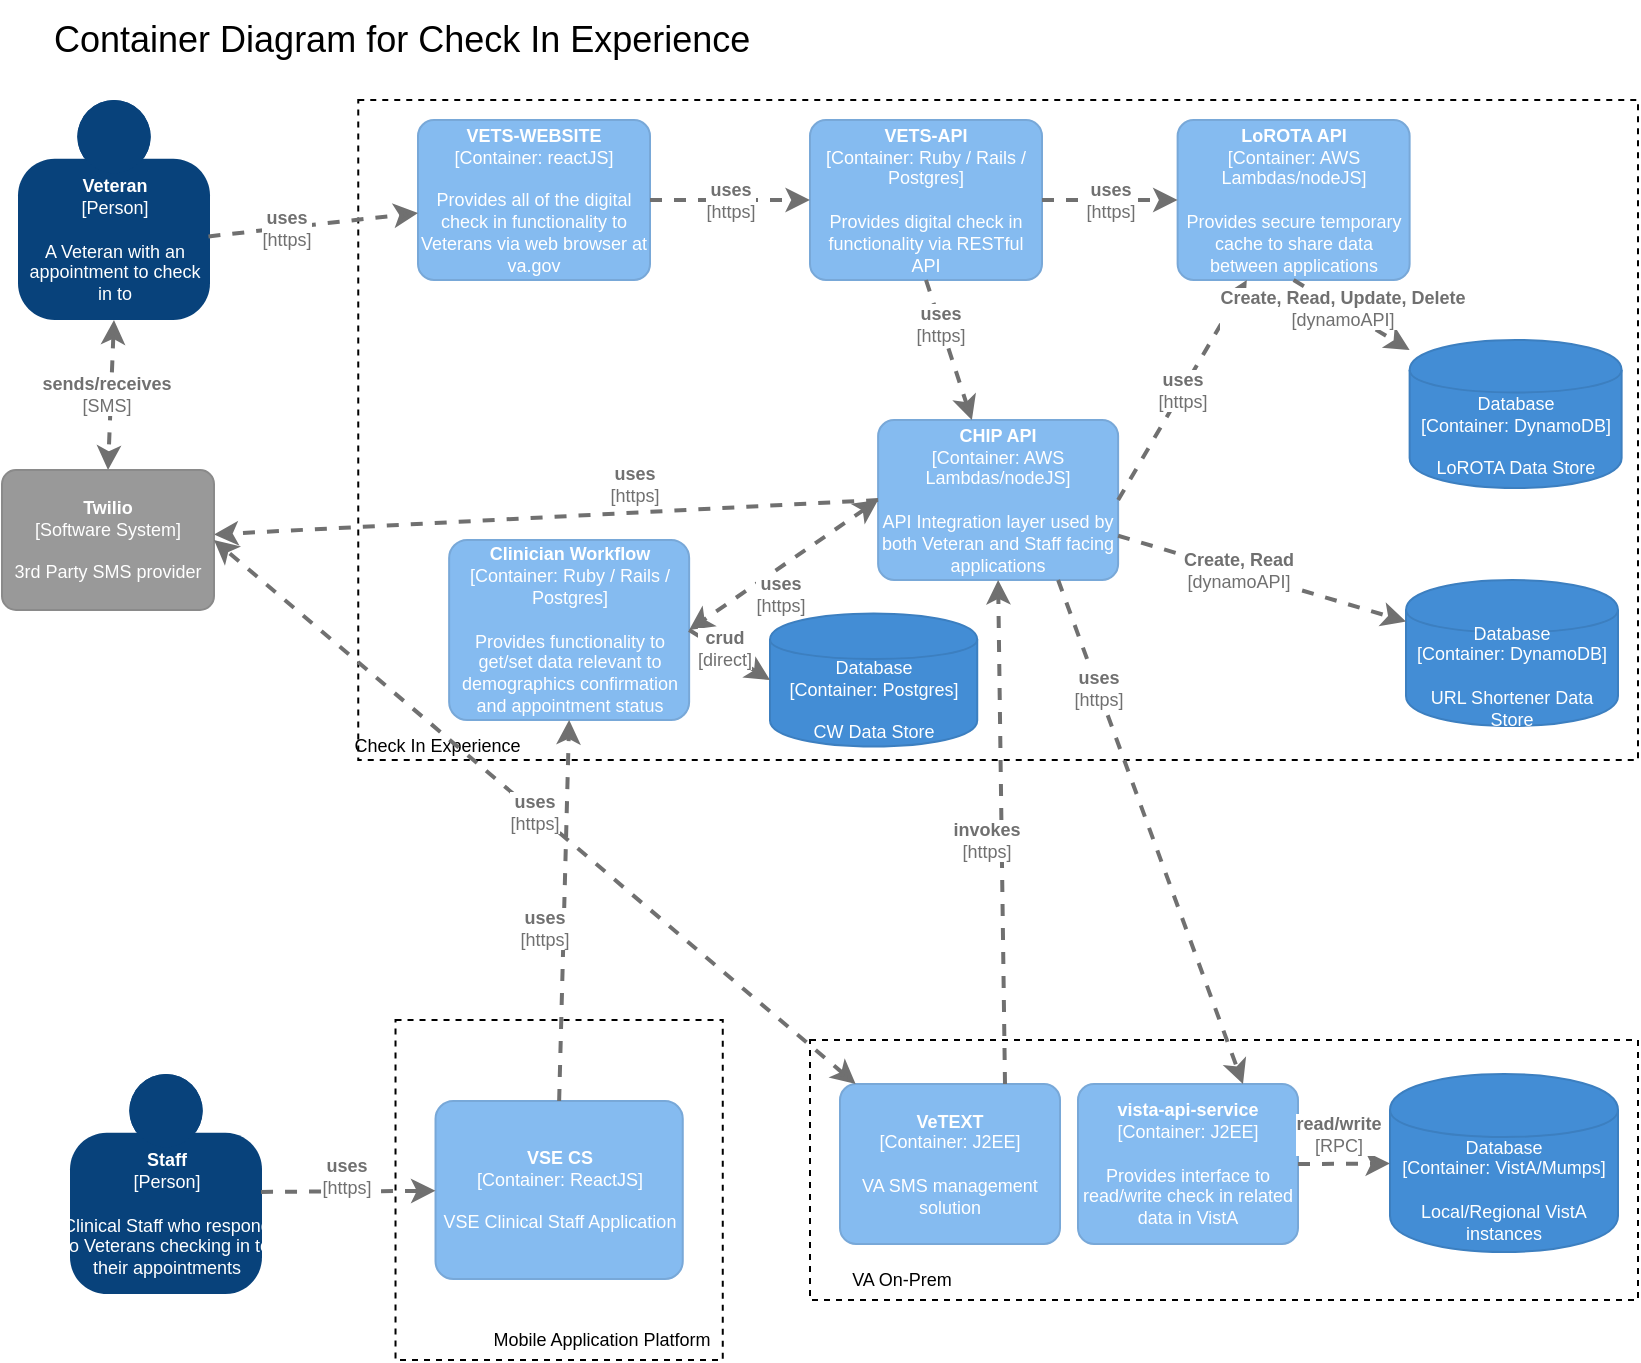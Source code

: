 <mxfile version="16.5.1" type="device" pages="2"><diagram id="0kmzMJJzeJOMZ-HE_vw-" name="container-diagram"><mxGraphModel dx="1038" dy="720" grid="1" gridSize="10" guides="1" tooltips="1" connect="1" arrows="1" fold="1" page="1" pageScale="1" pageWidth="850" pageHeight="1100" math="0" shadow="0"><root><mxCell id="0"/><mxCell id="1" parent="0"/><mxCell id="M__xR34WGRJQp1LNjwT0-2" value="" style="rounded=0;whiteSpace=wrap;html=1;dashed=1;fontSize=9;" parent="1" vertex="1"><mxGeometry x="194.13" y="70" width="639.87" height="330" as="geometry"/></mxCell><mxCell id="M__xR34WGRJQp1LNjwT0-4" value="" style="rounded=0;whiteSpace=wrap;html=1;dashed=1;fontSize=9;" parent="1" vertex="1"><mxGeometry x="420" y="540" width="414" height="130" as="geometry"/></mxCell><mxCell id="M__xR34WGRJQp1LNjwT0-5" value="&lt;font style=&quot;font-size: 18px&quot;&gt;Container Diagram for Check In Experience&lt;/font&gt;" style="text;html=1;strokeColor=none;fillColor=none;align=left;verticalAlign=middle;whiteSpace=wrap;rounded=0;dashed=1;" parent="1" vertex="1"><mxGeometry x="40" y="20" width="540" height="40" as="geometry"/></mxCell><mxCell id="M__xR34WGRJQp1LNjwT0-6" value="Check In Experience&amp;nbsp;" style="text;html=1;strokeColor=none;fillColor=none;align=center;verticalAlign=middle;whiteSpace=wrap;rounded=0;dashed=1;fontSize=9;" parent="1" vertex="1"><mxGeometry x="150" y="383" width="169.87" height="20" as="geometry"/></mxCell><object placeholders="1" c4Name="Veteran" c4Type="Person" c4Description="A Veteran with an &#10;appointment to check &#10;in to" label="&lt;b style=&quot;font-size: 9px;&quot;&gt;%c4Name%&lt;/b&gt;&lt;div style=&quot;font-size: 9px;&quot;&gt;[%c4Type%]&lt;/div&gt;&lt;br style=&quot;font-size: 9px;&quot;&gt;&lt;div style=&quot;font-size: 9px;&quot;&gt;%c4Description%&lt;/div&gt;" id="M__xR34WGRJQp1LNjwT0-30"><mxCell style="html=1;dashed=0;whitespace=wrap;fillColor=#08427b;strokeColor=none;fontColor=#ffffff;shape=mxgraph.c4.person;align=center;metaEdit=1;points=[[0.5,0,0],[1,0.5,0],[1,0.75,0],[0.75,1,0],[0.5,1,0],[0.25,1,0],[0,0.75,0],[0,0.5,0]];metaData={&quot;c4Type&quot;:{&quot;editable&quot;:false}};fontSize=9;" parent="1" vertex="1"><mxGeometry x="24" y="70" width="96" height="110" as="geometry"/></mxCell></object><object placeholders="1" c4Name="VETS-WEBSITE" c4Type="Container" c4Technology="reactJS" c4Description="Provides all of the digital check in functionality to Veterans via web browser at va.gov" label="&lt;b style=&quot;font-size: 9px;&quot;&gt;%c4Name%&lt;/b&gt;&lt;div style=&quot;font-size: 9px;&quot;&gt;[%c4Type%: %c4Technology%]&lt;/div&gt;&lt;br style=&quot;font-size: 9px;&quot;&gt;&lt;div style=&quot;font-size: 9px;&quot;&gt;%c4Description%&lt;/div&gt;" id="M__xR34WGRJQp1LNjwT0-31"><mxCell style="rounded=1;whiteSpace=wrap;html=1;labelBackgroundColor=none;fillColor=#85BBF0;fontColor=#ffffff;align=center;arcSize=10;strokeColor=#78A8D8;metaEdit=1;metaData={&quot;c4Type&quot;:{&quot;editable&quot;:false}};points=[[0.25,0,0],[0.5,0,0],[0.75,0,0],[1,0.25,0],[1,0.5,0],[1,0.75,0],[0.75,1,0],[0.5,1,0],[0.25,1,0],[0,0.75,0],[0,0.5,0],[0,0.25,0]];fontSize=9;" parent="1" vertex="1"><mxGeometry x="224" y="80" width="116" height="80" as="geometry"/></mxCell></object><object placeholders="1" c4Name="VETS-API" c4Type="Container" c4Technology="Ruby / Rails / Postgres" c4Description="Provides digital check in functionality via RESTful API" label="&lt;b style=&quot;font-size: 9px;&quot;&gt;%c4Name%&lt;/b&gt;&lt;div style=&quot;font-size: 9px;&quot;&gt;[%c4Type%: %c4Technology%]&lt;/div&gt;&lt;br style=&quot;font-size: 9px;&quot;&gt;&lt;div style=&quot;font-size: 9px;&quot;&gt;%c4Description%&lt;/div&gt;" id="M__xR34WGRJQp1LNjwT0-32"><mxCell style="rounded=1;whiteSpace=wrap;html=1;labelBackgroundColor=none;fillColor=#85BBF0;fontColor=#ffffff;align=center;arcSize=10;strokeColor=#78A8D8;metaEdit=1;metaData={&quot;c4Type&quot;:{&quot;editable&quot;:false}};points=[[0.25,0,0],[0.5,0,0],[0.75,0,0],[1,0.25,0],[1,0.5,0],[1,0.75,0],[0.75,1,0],[0.5,1,0],[0.25,1,0],[0,0.75,0],[0,0.5,0],[0,0.25,0]];fontSize=9;" parent="1" vertex="1"><mxGeometry x="420" y="80" width="116" height="80" as="geometry"/></mxCell></object><object placeholders="1" c4Type="Relationship" c4Technology="https" c4Description="uses" label="&lt;div style=&quot;text-align: left; font-size: 9px;&quot;&gt;&lt;div style=&quot;text-align: center; font-size: 9px;&quot;&gt;&lt;b style=&quot;font-size: 9px;&quot;&gt;%c4Description%&lt;/b&gt;&lt;/div&gt;&lt;div style=&quot;text-align: center; font-size: 9px;&quot;&gt;[%c4Technology%]&lt;/div&gt;&lt;/div&gt;" id="M__xR34WGRJQp1LNjwT0-37"><mxCell style="edgeStyle=none;rounded=0;html=1;entryX=0;entryY=0.5;jettySize=auto;orthogonalLoop=1;strokeColor=#707070;strokeWidth=2;fontColor=#707070;jumpStyle=none;dashed=1;metaEdit=1;metaData={&quot;c4Type&quot;:{&quot;editable&quot;:false}};exitX=1;exitY=0.5;exitDx=0;exitDy=0;exitPerimeter=0;entryDx=0;entryDy=0;entryPerimeter=0;fontSize=9;" parent="1" source="M__xR34WGRJQp1LNjwT0-31" target="M__xR34WGRJQp1LNjwT0-32" edge="1"><mxGeometry width="160" relative="1" as="geometry"><mxPoint x="341" y="317" as="sourcePoint"/><mxPoint x="501" y="317" as="targetPoint"/></mxGeometry></mxCell></object><object placeholders="1" c4Name="CHIP API" c4Type="Container" c4Technology="AWS Lambdas/nodeJS" c4Description="API Integration layer used by both Veteran and Staff facing applications" label="&lt;b style=&quot;font-size: 9px;&quot;&gt;%c4Name%&lt;/b&gt;&lt;div style=&quot;font-size: 9px;&quot;&gt;[%c4Type%: %c4Technology%]&lt;/div&gt;&lt;br style=&quot;font-size: 9px;&quot;&gt;&lt;div style=&quot;font-size: 9px;&quot;&gt;%c4Description%&lt;/div&gt;" link="data:page/id,PdkEBCP_D8CU_x1jGga0" id="M__xR34WGRJQp1LNjwT0-38"><mxCell style="rounded=1;whiteSpace=wrap;html=1;labelBackgroundColor=none;fillColor=#85BBF0;fontColor=#ffffff;align=center;arcSize=10;strokeColor=#78A8D8;metaEdit=1;metaData={&quot;c4Type&quot;:{&quot;editable&quot;:false}};points=[[0.25,0,0],[0.5,0,0],[0.75,0,0],[1,0.25,0],[1,0.5,0],[1,0.75,0],[0.75,1,0],[0.5,1,0],[0.25,1,0],[0,0.75,0],[0,0.5,0],[0,0.25,0]];fontSize=9;" parent="1" vertex="1"><mxGeometry x="454.06" y="230" width="120" height="80" as="geometry"/></mxCell></object><object placeholders="1" c4Name="LoROTA API" c4Type="Container" c4Technology="AWS Lambdas/nodeJS" c4Description="Provides secure temporary cache to share data between applications" label="&lt;b style=&quot;font-size: 9px;&quot;&gt;%c4Name%&lt;/b&gt;&lt;div style=&quot;font-size: 9px;&quot;&gt;[%c4Type%: %c4Technology%]&lt;/div&gt;&lt;br style=&quot;font-size: 9px;&quot;&gt;&lt;div style=&quot;font-size: 9px;&quot;&gt;%c4Description%&lt;/div&gt;" id="M__xR34WGRJQp1LNjwT0-39"><mxCell style="rounded=1;whiteSpace=wrap;html=1;labelBackgroundColor=none;fillColor=#85BBF0;fontColor=#ffffff;align=center;arcSize=10;strokeColor=#78A8D8;metaEdit=1;metaData={&quot;c4Type&quot;:{&quot;editable&quot;:false}};points=[[0.25,0,0],[0.5,0,0],[0.75,0,0],[1,0.25,0],[1,0.5,0],[1,0.75,0],[0.75,1,0],[0.5,1,0],[0.25,1,0],[0,0.75,0],[0,0.5,0],[0,0.25,0]];fontSize=9;" parent="1" vertex="1"><mxGeometry x="603.81" y="80" width="116" height="80" as="geometry"/></mxCell></object><object placeholders="1" c4Type="Relationship" c4Technology="https" c4Description="uses" label="&lt;div style=&quot;text-align: left; font-size: 9px;&quot;&gt;&lt;div style=&quot;text-align: center; font-size: 9px;&quot;&gt;&lt;b style=&quot;font-size: 9px;&quot;&gt;%c4Description%&lt;/b&gt;&lt;/div&gt;&lt;div style=&quot;text-align: center; font-size: 9px;&quot;&gt;[%c4Technology%]&lt;/div&gt;&lt;/div&gt;" id="M__xR34WGRJQp1LNjwT0-40"><mxCell style="edgeStyle=none;rounded=0;html=1;jettySize=auto;orthogonalLoop=1;strokeColor=#707070;strokeWidth=2;fontColor=#707070;jumpStyle=none;dashed=1;metaEdit=1;metaData={&quot;c4Type&quot;:{&quot;editable&quot;:false}};exitX=1;exitY=0.5;exitDx=0;exitDy=0;exitPerimeter=0;fontSize=9;" parent="1" source="M__xR34WGRJQp1LNjwT0-32" target="M__xR34WGRJQp1LNjwT0-39" edge="1"><mxGeometry width="160" relative="1" as="geometry"><mxPoint x="421" y="273" as="sourcePoint"/><mxPoint x="489.25" y="273" as="targetPoint"/></mxGeometry></mxCell></object><object placeholders="1" c4Type="Relationship" c4Technology="https" c4Description="uses" label="&lt;div style=&quot;text-align: left; font-size: 9px;&quot;&gt;&lt;div style=&quot;text-align: center; font-size: 9px;&quot;&gt;&lt;b style=&quot;font-size: 9px;&quot;&gt;%c4Description%&lt;/b&gt;&lt;/div&gt;&lt;div style=&quot;text-align: center; font-size: 9px;&quot;&gt;[%c4Technology%]&lt;/div&gt;&lt;/div&gt;" id="M__xR34WGRJQp1LNjwT0-43"><mxCell style="edgeStyle=none;rounded=0;html=1;jettySize=auto;orthogonalLoop=1;strokeColor=#707070;strokeWidth=2;fontColor=#707070;jumpStyle=none;dashed=1;metaEdit=1;metaData={&quot;c4Type&quot;:{&quot;editable&quot;:false}};exitX=1;exitY=0.5;exitDx=0;exitDy=0;exitPerimeter=0;fontSize=9;" parent="1" source="M__xR34WGRJQp1LNjwT0-38" target="M__xR34WGRJQp1LNjwT0-39" edge="1"><mxGeometry width="160" relative="1" as="geometry"><mxPoint x="671" y="227" as="sourcePoint"/><mxPoint x="662" y="160" as="targetPoint"/></mxGeometry></mxCell></object><object placeholders="1" c4Type="Relationship" c4Technology="https" c4Description="uses" label="&lt;div style=&quot;text-align: left; font-size: 9px;&quot;&gt;&lt;div style=&quot;text-align: center; font-size: 9px;&quot;&gt;&lt;b style=&quot;font-size: 9px;&quot;&gt;%c4Description%&lt;/b&gt;&lt;/div&gt;&lt;div style=&quot;text-align: center; font-size: 9px;&quot;&gt;[%c4Technology%]&lt;/div&gt;&lt;/div&gt;" id="M__xR34WGRJQp1LNjwT0-44"><mxCell style="edgeStyle=none;rounded=0;html=1;jettySize=auto;orthogonalLoop=1;strokeColor=#707070;strokeWidth=2;fontColor=#707070;jumpStyle=none;dashed=1;metaEdit=1;metaData={&quot;c4Type&quot;:{&quot;editable&quot;:false}};exitX=0.992;exitY=0.62;exitDx=0;exitDy=0;exitPerimeter=0;fontSize=9;" parent="1" source="M__xR34WGRJQp1LNjwT0-30" target="M__xR34WGRJQp1LNjwT0-31" edge="1"><mxGeometry x="-0.25" width="160" relative="1" as="geometry"><mxPoint x="287.75" y="17" as="sourcePoint"/><mxPoint x="287.75" y="97" as="targetPoint"/><mxPoint as="offset"/></mxGeometry></mxCell></object><object placeholders="1" c4Type="Database" c4Technology="DynamoDB" c4Description="LoROTA Data Store" label="%c4Type%&lt;div style=&quot;font-size: 9px;&quot;&gt;[Container:&amp;nbsp;%c4Technology%]&lt;/div&gt;&lt;br style=&quot;font-size: 9px;&quot;&gt;&lt;div style=&quot;font-size: 9px;&quot;&gt;%c4Description%&lt;/div&gt;" id="M__xR34WGRJQp1LNjwT0-45"><mxCell style="shape=cylinder;whiteSpace=wrap;html=1;boundedLbl=1;rounded=0;labelBackgroundColor=none;fillColor=#438DD5;fontSize=9;fontColor=#ffffff;align=center;strokeColor=#3C7FC0;metaEdit=1;points=[[0.5,0,0],[1,0.25,0],[1,0.5,0],[1,0.75,0],[0.5,1,0],[0,0.75,0],[0,0.5,0],[0,0.25,0]];metaData={&quot;c4Type&quot;:{&quot;editable&quot;:false}};" parent="1" vertex="1"><mxGeometry x="719.81" y="190" width="106" height="74" as="geometry"/></mxCell></object><object placeholders="1" c4Type="Relationship" c4Technology="dynamoAPI" c4Description="Create, Read, Update, Delete" label="&lt;div style=&quot;text-align: left; font-size: 9px;&quot;&gt;&lt;div style=&quot;text-align: center; font-size: 9px;&quot;&gt;&lt;b style=&quot;font-size: 9px;&quot;&gt;%c4Description%&lt;/b&gt;&lt;/div&gt;&lt;div style=&quot;text-align: center; font-size: 9px;&quot;&gt;[%c4Technology%]&lt;/div&gt;&lt;/div&gt;" id="M__xR34WGRJQp1LNjwT0-46"><mxCell style="edgeStyle=none;rounded=0;html=1;jettySize=auto;orthogonalLoop=1;strokeColor=#707070;strokeWidth=2;fontColor=#707070;jumpStyle=none;dashed=1;metaEdit=1;metaData={&quot;c4Type&quot;:{&quot;editable&quot;:false}};exitX=0.5;exitY=1;exitDx=0;exitDy=0;exitPerimeter=0;fontSize=9;" parent="1" source="M__xR34WGRJQp1LNjwT0-39" target="M__xR34WGRJQp1LNjwT0-45" edge="1"><mxGeometry x="-0.176" y="1" width="160" relative="1" as="geometry"><mxPoint x="341" y="417" as="sourcePoint"/><mxPoint x="501" y="417" as="targetPoint"/><mxPoint as="offset"/></mxGeometry></mxCell></object><mxCell id="M__xR34WGRJQp1LNjwT0-47" value="VA On-Prem" style="text;html=1;strokeColor=none;fillColor=none;align=center;verticalAlign=middle;whiteSpace=wrap;rounded=0;dashed=1;fontSize=9;" parent="1" vertex="1"><mxGeometry x="420" y="650" width="91.81" height="20" as="geometry"/></mxCell><object placeholders="1" c4Name="VeTEXT" c4Type="Container" c4Technology="J2EE" c4Description="VA SMS management solution" label="&lt;b style=&quot;font-size: 9px;&quot;&gt;%c4Name%&lt;/b&gt;&lt;div style=&quot;font-size: 9px;&quot;&gt;[%c4Type%: %c4Technology%]&lt;/div&gt;&lt;br style=&quot;font-size: 9px;&quot;&gt;&lt;div style=&quot;font-size: 9px;&quot;&gt;%c4Description%&lt;/div&gt;" id="M__xR34WGRJQp1LNjwT0-48"><mxCell style="rounded=1;whiteSpace=wrap;html=1;labelBackgroundColor=none;fillColor=#85BBF0;fontColor=#ffffff;align=center;arcSize=10;strokeColor=#78A8D8;metaEdit=1;metaData={&quot;c4Type&quot;:{&quot;editable&quot;:false}};points=[[0.25,0,0],[0.5,0,0],[0.75,0,0],[1,0.25,0],[1,0.5,0],[1,0.75,0],[0.75,1,0],[0.5,1,0],[0.25,1,0],[0,0.75,0],[0,0.5,0],[0,0.25,0]];fontSize=9;" parent="1" vertex="1"><mxGeometry x="435" y="562" width="110" height="80" as="geometry"/></mxCell></object><object placeholders="1" c4Type="Relationship" c4Technology="SMS" c4Description="sends/receives" label="&lt;div style=&quot;text-align: left; font-size: 9px;&quot;&gt;&lt;div style=&quot;text-align: center; font-size: 9px;&quot;&gt;&lt;b style=&quot;font-size: 9px;&quot;&gt;%c4Description%&lt;/b&gt;&lt;/div&gt;&lt;div style=&quot;text-align: center; font-size: 9px;&quot;&gt;[%c4Technology%]&lt;/div&gt;&lt;/div&gt;" id="M__xR34WGRJQp1LNjwT0-49"><mxCell style="edgeStyle=none;rounded=0;html=1;entryX=0.5;entryY=0;jettySize=auto;orthogonalLoop=1;strokeColor=#707070;strokeWidth=2;fontColor=#707070;jumpStyle=none;dashed=1;metaEdit=1;metaData={&quot;c4Type&quot;:{&quot;editable&quot;:false}};exitX=0.5;exitY=1;exitDx=0;exitDy=0;exitPerimeter=0;entryDx=0;entryDy=0;entryPerimeter=0;startArrow=classic;startFill=1;fontSize=9;" parent="1" source="M__xR34WGRJQp1LNjwT0-30" target="M__xR34WGRJQp1LNjwT0-54" edge="1"><mxGeometry x="-0.016" y="-4" width="160" relative="1" as="geometry"><mxPoint x="-16" y="537" as="sourcePoint"/><mxPoint x="144" y="537" as="targetPoint"/><mxPoint x="1" as="offset"/></mxGeometry></mxCell></object><object placeholders="1" c4Type="Relationship" c4Technology="https" c4Description="uses" label="&lt;div style=&quot;text-align: left; font-size: 9px;&quot;&gt;&lt;div style=&quot;text-align: center; font-size: 9px;&quot;&gt;&lt;b style=&quot;font-size: 9px;&quot;&gt;%c4Description%&lt;/b&gt;&lt;/div&gt;&lt;div style=&quot;text-align: center; font-size: 9px;&quot;&gt;[%c4Technology%]&lt;/div&gt;&lt;/div&gt;" id="M__xR34WGRJQp1LNjwT0-50"><mxCell style="edgeStyle=none;rounded=0;html=1;jettySize=auto;orthogonalLoop=1;strokeColor=#707070;strokeWidth=2;fontColor=#707070;jumpStyle=none;dashed=1;metaEdit=1;metaData={&quot;c4Type&quot;:{&quot;editable&quot;:false}};exitX=0;exitY=0.5;exitDx=0;exitDy=0;exitPerimeter=0;fontSize=9;" parent="1" source="M__xR34WGRJQp1LNjwT0-38" target="M__xR34WGRJQp1LNjwT0-54" edge="1"><mxGeometry x="-0.269" y="-14" width="160" relative="1" as="geometry"><mxPoint x="384" y="367" as="sourcePoint"/><mxPoint x="124" y="327" as="targetPoint"/><mxPoint as="offset"/></mxGeometry></mxCell></object><object placeholders="1" c4Name="vista-api-service" c4Type="Container" c4Technology="J2EE" c4Description="Provides interface to read/write check in related data in VistA" label="&lt;b style=&quot;font-size: 9px;&quot;&gt;%c4Name%&lt;/b&gt;&lt;div style=&quot;font-size: 9px;&quot;&gt;[%c4Type%: %c4Technology%]&lt;/div&gt;&lt;br style=&quot;font-size: 9px;&quot;&gt;&lt;div style=&quot;font-size: 9px;&quot;&gt;%c4Description%&lt;/div&gt;" id="M__xR34WGRJQp1LNjwT0-51"><mxCell style="rounded=1;whiteSpace=wrap;html=1;labelBackgroundColor=none;fillColor=#85BBF0;fontColor=#ffffff;align=center;arcSize=10;strokeColor=#78A8D8;metaEdit=1;metaData={&quot;c4Type&quot;:{&quot;editable&quot;:false}};points=[[0.25,0,0],[0.5,0,0],[0.75,0,0],[1,0.25,0],[1,0.5,0],[1,0.75,0],[0.75,1,0],[0.5,1,0],[0.25,1,0],[0,0.75,0],[0,0.5,0],[0,0.25,0]];fontSize=9;" parent="1" vertex="1"><mxGeometry x="554" y="562" width="110" height="80" as="geometry"/></mxCell></object><object placeholders="1" c4Type="Relationship" c4Technology="https" c4Description="uses" label="&lt;div style=&quot;text-align: left; font-size: 9px;&quot;&gt;&lt;div style=&quot;text-align: center; font-size: 9px;&quot;&gt;&lt;b style=&quot;font-size: 9px;&quot;&gt;%c4Description%&lt;/b&gt;&lt;/div&gt;&lt;div style=&quot;text-align: center; font-size: 9px;&quot;&gt;[%c4Technology%]&lt;/div&gt;&lt;/div&gt;" id="M__xR34WGRJQp1LNjwT0-52"><mxCell style="edgeStyle=none;rounded=0;html=1;jettySize=auto;orthogonalLoop=1;strokeColor=#707070;strokeWidth=2;fontColor=#707070;jumpStyle=none;dashed=1;metaEdit=1;metaData={&quot;c4Type&quot;:{&quot;editable&quot;:false}};exitX=0.75;exitY=1;exitDx=0;exitDy=0;exitPerimeter=0;entryX=0.75;entryY=0;entryDx=0;entryDy=0;entryPerimeter=0;fontSize=9;" parent="1" source="M__xR34WGRJQp1LNjwT0-38" target="M__xR34WGRJQp1LNjwT0-51" edge="1"><mxGeometry x="-0.568" width="160" relative="1" as="geometry"><mxPoint x="374" y="397" as="sourcePoint"/><mxPoint x="534" y="397" as="targetPoint"/><mxPoint as="offset"/></mxGeometry></mxCell></object><object placeholders="1" c4Name="Twilio" c4Type="Software System" c4Description="3rd Party SMS provider" label="&lt;b style=&quot;font-size: 9px;&quot;&gt;%c4Name%&lt;/b&gt;&lt;div style=&quot;font-size: 9px;&quot;&gt;[%c4Type%]&lt;/div&gt;&lt;br style=&quot;font-size: 9px;&quot;&gt;&lt;div style=&quot;font-size: 9px;&quot;&gt;%c4Description%&lt;/div&gt;" id="M__xR34WGRJQp1LNjwT0-54"><mxCell style="rounded=1;whiteSpace=wrap;html=1;labelBackgroundColor=none;fillColor=#999999;fontColor=#ffffff;align=center;arcSize=10;strokeColor=#8A8A8A;metaEdit=1;metaData={&quot;c4Type&quot;:{&quot;editable&quot;:false}};points=[[0.25,0,0],[0.5,0,0],[0.75,0,0],[1,0.25,0],[1,0.5,0],[1,0.75,0],[0.75,1,0],[0.5,1,0],[0.25,1,0],[0,0.75,0],[0,0.5,0],[0,0.25,0]];fontSize=9;" parent="1" vertex="1"><mxGeometry x="16" y="255" width="106" height="70" as="geometry"/></mxCell></object><object placeholders="1" c4Type="Relationship" c4Technology="https" c4Description="uses" label="&lt;div style=&quot;text-align: left; font-size: 9px;&quot;&gt;&lt;div style=&quot;text-align: center; font-size: 9px;&quot;&gt;&lt;b style=&quot;font-size: 9px;&quot;&gt;%c4Description%&lt;/b&gt;&lt;/div&gt;&lt;div style=&quot;text-align: center; font-size: 9px;&quot;&gt;[%c4Technology%]&lt;/div&gt;&lt;/div&gt;" id="M__xR34WGRJQp1LNjwT0-55"><mxCell style="edgeStyle=none;rounded=0;html=1;entryX=1;entryY=0.5;jettySize=auto;orthogonalLoop=1;strokeColor=#707070;strokeWidth=2;fontColor=#707070;jumpStyle=none;dashed=1;metaEdit=1;metaData={&quot;c4Type&quot;:{&quot;editable&quot;:false}};entryDx=0;entryDy=0;entryPerimeter=0;fontSize=9;startArrow=classic;startFill=1;" parent="1" source="M__xR34WGRJQp1LNjwT0-48" target="M__xR34WGRJQp1LNjwT0-54" edge="1"><mxGeometry width="160" relative="1" as="geometry"><mxPoint x="414" y="467" as="sourcePoint"/><mxPoint x="574" y="467" as="targetPoint"/></mxGeometry></mxCell></object><object placeholders="1" c4Type="Relationship" c4Technology="https" c4Description="invokes" label="&lt;div style=&quot;text-align: left; font-size: 9px;&quot;&gt;&lt;div style=&quot;text-align: center; font-size: 9px;&quot;&gt;&lt;b style=&quot;font-size: 9px;&quot;&gt;%c4Description%&lt;/b&gt;&lt;/div&gt;&lt;div style=&quot;text-align: center; font-size: 9px;&quot;&gt;[%c4Technology%]&lt;/div&gt;&lt;/div&gt;" id="M__xR34WGRJQp1LNjwT0-56"><mxCell style="edgeStyle=none;rounded=0;html=1;jettySize=auto;orthogonalLoop=1;strokeColor=#707070;strokeWidth=2;fontColor=#707070;jumpStyle=none;dashed=1;metaEdit=1;metaData={&quot;c4Type&quot;:{&quot;editable&quot;:false}};exitX=0.75;exitY=0;exitDx=0;exitDy=0;exitPerimeter=0;entryX=0.5;entryY=1;entryDx=0;entryDy=0;entryPerimeter=0;fontSize=9;" parent="1" source="M__xR34WGRJQp1LNjwT0-48" target="M__xR34WGRJQp1LNjwT0-38" edge="1"><mxGeometry x="-0.029" y="8" width="160" relative="1" as="geometry"><mxPoint x="462" y="457" as="sourcePoint"/><mxPoint x="574" y="467" as="targetPoint"/><mxPoint as="offset"/></mxGeometry></mxCell></object><object placeholders="1" c4Type="Database" c4Technology="VistA/Mumps" c4Description="Local/Regional VistA instances" label="%c4Type%&lt;div style=&quot;font-size: 9px;&quot;&gt;[Container:&amp;nbsp;%c4Technology%]&lt;/div&gt;&lt;br style=&quot;font-size: 9px;&quot;&gt;&lt;div style=&quot;font-size: 9px;&quot;&gt;%c4Description%&lt;/div&gt;" id="M__xR34WGRJQp1LNjwT0-57"><mxCell style="shape=cylinder;whiteSpace=wrap;html=1;boundedLbl=1;rounded=0;labelBackgroundColor=none;fillColor=#438DD5;fontSize=9;fontColor=#ffffff;align=center;strokeColor=#3C7FC0;metaEdit=1;points=[[0.5,0,0],[1,0.25,0],[1,0.5,0],[1,0.75,0],[0.5,1,0],[0,0.75,0],[0,0.5,0],[0,0.25,0]];metaData={&quot;c4Type&quot;:{&quot;editable&quot;:false}};" parent="1" vertex="1"><mxGeometry x="710" y="557" width="114" height="89" as="geometry"/></mxCell></object><object placeholders="1" c4Type="Relationship" c4Technology="RPC" c4Description="read/write" label="&lt;div style=&quot;text-align: left; font-size: 9px;&quot;&gt;&lt;div style=&quot;text-align: center; font-size: 9px;&quot;&gt;&lt;b style=&quot;font-size: 9px;&quot;&gt;%c4Description%&lt;/b&gt;&lt;/div&gt;&lt;div style=&quot;text-align: center; font-size: 9px;&quot;&gt;[%c4Technology%]&lt;/div&gt;&lt;/div&gt;" id="M__xR34WGRJQp1LNjwT0-58"><mxCell style="edgeStyle=none;rounded=0;html=1;jettySize=auto;orthogonalLoop=1;strokeColor=#707070;strokeWidth=2;fontColor=#707070;jumpStyle=none;dashed=1;metaEdit=1;metaData={&quot;c4Type&quot;:{&quot;editable&quot;:false}};exitX=1;exitY=0.5;exitDx=0;exitDy=0;exitPerimeter=0;fontSize=9;" parent="1" source="M__xR34WGRJQp1LNjwT0-51" target="M__xR34WGRJQp1LNjwT0-57" edge="1"><mxGeometry x="-0.141" y="15" width="160" relative="1" as="geometry"><mxPoint x="373.38" y="800" as="sourcePoint"/><mxPoint x="643.38" y="615" as="targetPoint"/><mxPoint as="offset"/></mxGeometry></mxCell></object><object placeholders="1" c4Type="Relationship" c4Technology="https" c4Description="uses" label="&lt;div style=&quot;text-align: left; font-size: 9px;&quot;&gt;&lt;div style=&quot;text-align: center; font-size: 9px;&quot;&gt;&lt;b style=&quot;font-size: 9px;&quot;&gt;%c4Description%&lt;/b&gt;&lt;/div&gt;&lt;div style=&quot;text-align: center; font-size: 9px;&quot;&gt;[%c4Technology%]&lt;/div&gt;&lt;/div&gt;" id="M__xR34WGRJQp1LNjwT0-60"><mxCell style="edgeStyle=none;rounded=0;html=1;jettySize=auto;orthogonalLoop=1;strokeColor=#707070;strokeWidth=2;fontColor=#707070;jumpStyle=none;dashed=1;metaEdit=1;metaData={&quot;c4Type&quot;:{&quot;editable&quot;:false}};exitX=0.5;exitY=1;exitDx=0;exitDy=0;exitPerimeter=0;fontSize=9;" parent="1" source="M__xR34WGRJQp1LNjwT0-32" edge="1" target="M__xR34WGRJQp1LNjwT0-38"><mxGeometry x="-0.375" width="160" relative="1" as="geometry"><mxPoint x="516" y="207.0" as="sourcePoint"/><mxPoint x="516" y="254" as="targetPoint"/><mxPoint as="offset"/></mxGeometry></mxCell></object><object placeholders="1" c4Type="Database" c4Technology="DynamoDB" c4Description="URL Shortener Data Store" label="%c4Type%&lt;div style=&quot;font-size: 9px;&quot;&gt;[Container:&amp;nbsp;%c4Technology%]&lt;/div&gt;&lt;br style=&quot;font-size: 9px;&quot;&gt;&lt;div style=&quot;font-size: 9px;&quot;&gt;%c4Description%&lt;/div&gt;" id="LznG4ZyHE_eNYAOeojmU-1"><mxCell style="shape=cylinder;whiteSpace=wrap;html=1;boundedLbl=1;rounded=0;labelBackgroundColor=none;fillColor=#438DD5;fontSize=9;fontColor=#ffffff;align=center;strokeColor=#3C7FC0;metaEdit=1;points=[[0.5,0,0],[1,0.25,0],[1,0.5,0],[1,0.75,0],[0.5,1,0],[0,0.75,0],[0,0.5,0],[0,0.25,0]];metaData={&quot;c4Type&quot;:{&quot;editable&quot;:false}};" vertex="1" parent="1"><mxGeometry x="718" y="310" width="106" height="73" as="geometry"/></mxCell></object><object placeholders="1" c4Type="Relationship" c4Technology="dynamoAPI" c4Description="Create, Read" label="&lt;div style=&quot;text-align: left; font-size: 9px;&quot;&gt;&lt;div style=&quot;text-align: center; font-size: 9px;&quot;&gt;&lt;b style=&quot;font-size: 9px;&quot;&gt;%c4Description%&lt;/b&gt;&lt;/div&gt;&lt;div style=&quot;text-align: center; font-size: 9px;&quot;&gt;[%c4Technology%]&lt;/div&gt;&lt;/div&gt;" id="LznG4ZyHE_eNYAOeojmU-4"><mxCell style="edgeStyle=none;rounded=0;html=1;jettySize=auto;orthogonalLoop=1;strokeColor=#707070;strokeWidth=2;fontColor=#707070;jumpStyle=none;dashed=1;metaEdit=1;metaData={&quot;c4Type&quot;:{&quot;editable&quot;:false}};fontSize=9;" edge="1" parent="1" source="M__xR34WGRJQp1LNjwT0-38" target="LznG4ZyHE_eNYAOeojmU-1"><mxGeometry x="-0.176" y="1" width="160" relative="1" as="geometry"><mxPoint x="612" y="260" as="sourcePoint"/><mxPoint x="621.449" y="327" as="targetPoint"/><mxPoint as="offset"/></mxGeometry></mxCell></object><object placeholders="1" c4Name="Clinician Workflow" c4Type="Container" c4Technology="Ruby / Rails / Postgres" c4Description="Provides functionality to get/set data relevant to demographics confirmation and appointment status" label="&lt;b style=&quot;font-size: 9px;&quot;&gt;%c4Name%&lt;/b&gt;&lt;div style=&quot;font-size: 9px;&quot;&gt;[%c4Type%: %c4Technology%]&lt;/div&gt;&lt;br style=&quot;font-size: 9px;&quot;&gt;&lt;div style=&quot;font-size: 9px;&quot;&gt;%c4Description%&lt;/div&gt;" link="data:page/id,PdkEBCP_D8CU_x1jGga0" id="Gn8hdsJZ40udHxMq3nI0-1"><mxCell style="rounded=1;whiteSpace=wrap;html=1;labelBackgroundColor=none;fillColor=#85BBF0;fontColor=#ffffff;align=center;arcSize=10;strokeColor=#78A8D8;metaEdit=1;metaData={&quot;c4Type&quot;:{&quot;editable&quot;:false}};points=[[0.25,0,0],[0.5,0,0],[0.75,0,0],[1,0.25,0],[1,0.5,0],[1,0.75,0],[0.75,1,0],[0.5,1,0],[0.25,1,0],[0,0.75,0],[0,0.5,0],[0,0.25,0]];fontSize=9;" vertex="1" parent="1"><mxGeometry x="239.57" y="290" width="120" height="90" as="geometry"/></mxCell></object><object placeholders="1" c4Name="Staff" c4Type="Person" c4Description="Clinical Staff who respond&#10; to Veterans checking in to&#10; their appointments" label="&lt;b style=&quot;font-size: 9px;&quot;&gt;%c4Name%&lt;/b&gt;&lt;div style=&quot;font-size: 9px;&quot;&gt;[%c4Type%]&lt;/div&gt;&lt;br style=&quot;font-size: 9px;&quot;&gt;&lt;div style=&quot;font-size: 9px;&quot;&gt;%c4Description%&lt;/div&gt;" id="Gn8hdsJZ40udHxMq3nI0-5"><mxCell style="html=1;dashed=0;whitespace=wrap;fillColor=#08427b;strokeColor=none;fontColor=#ffffff;shape=mxgraph.c4.person;align=center;metaEdit=1;points=[[0.5,0,0],[1,0.5,0],[1,0.75,0],[0.75,1,0],[0.5,1,0],[0.25,1,0],[0,0.75,0],[0,0.5,0]];metaData={&quot;c4Type&quot;:{&quot;editable&quot;:false}};fontSize=9;" vertex="1" parent="1"><mxGeometry x="50" y="557" width="96" height="110" as="geometry"/></mxCell></object><object placeholders="1" c4Type="Relationship" c4Technology="https" c4Description="uses" label="&lt;div style=&quot;text-align: left; font-size: 9px;&quot;&gt;&lt;div style=&quot;text-align: center; font-size: 9px;&quot;&gt;&lt;b style=&quot;font-size: 9px;&quot;&gt;%c4Description%&lt;/b&gt;&lt;/div&gt;&lt;div style=&quot;text-align: center; font-size: 9px;&quot;&gt;[%c4Technology%]&lt;/div&gt;&lt;/div&gt;" id="Gn8hdsJZ40udHxMq3nI0-7"><mxCell style="edgeStyle=none;rounded=0;html=1;jettySize=auto;orthogonalLoop=1;strokeColor=#707070;strokeWidth=2;fontColor=#707070;jumpStyle=none;dashed=1;metaEdit=1;metaData={&quot;c4Type&quot;:{&quot;editable&quot;:false}};entryX=1;entryY=0.5;entryDx=0;entryDy=0;entryPerimeter=0;exitX=0;exitY=0.5;exitDx=0;exitDy=0;exitPerimeter=0;fontSize=9;startArrow=classic;startFill=1;" edge="1" parent="1" source="M__xR34WGRJQp1LNjwT0-38" target="Gn8hdsJZ40udHxMq3nI0-1"><mxGeometry x="0.179" y="11" width="160" relative="1" as="geometry"><mxPoint x="396.38" y="536" as="sourcePoint"/><mxPoint x="470" y="330" as="targetPoint"/><mxPoint as="offset"/></mxGeometry></mxCell></object><object placeholders="1" c4Type="Database" c4Technology="Postgres" c4Description="CW Data Store" label="%c4Type%&lt;div style=&quot;font-size: 9px;&quot;&gt;[Container:&amp;nbsp;%c4Technology%]&lt;/div&gt;&lt;br style=&quot;font-size: 9px;&quot;&gt;&lt;div style=&quot;font-size: 9px;&quot;&gt;%c4Description%&lt;/div&gt;" id="Gn8hdsJZ40udHxMq3nI0-9"><mxCell style="shape=cylinder;whiteSpace=wrap;html=1;boundedLbl=1;rounded=0;labelBackgroundColor=none;fillColor=#438DD5;fontSize=9;fontColor=#ffffff;align=center;strokeColor=#3C7FC0;metaEdit=1;points=[[0.5,0,0],[1,0.25,0],[1,0.5,0],[1,0.75,0],[0.5,1,0],[0,0.75,0],[0,0.5,0],[0,0.25,0]];metaData={&quot;c4Type&quot;:{&quot;editable&quot;:false}};" vertex="1" parent="1"><mxGeometry x="400" y="326.75" width="103.62" height="66.5" as="geometry"/></mxCell></object><mxCell id="Gn8hdsJZ40udHxMq3nI0-15" value="" style="group" vertex="1" connectable="0" parent="1"><mxGeometry x="212.76" y="530" width="173.62" height="170" as="geometry"/></mxCell><mxCell id="Gn8hdsJZ40udHxMq3nI0-13" value="" style="rounded=0;whiteSpace=wrap;html=1;dashed=1;fontSize=9;" vertex="1" parent="Gn8hdsJZ40udHxMq3nI0-15"><mxGeometry width="163.62" height="170" as="geometry"/></mxCell><object placeholders="1" c4Name="VSE CS" c4Type="Container" c4Technology="ReactJS" c4Description="VSE Clinical Staff Application" label="&lt;b style=&quot;font-size: 9px;&quot;&gt;%c4Name%&lt;/b&gt;&lt;div style=&quot;font-size: 9px;&quot;&gt;[%c4Type%: %c4Technology%]&lt;/div&gt;&lt;br style=&quot;font-size: 9px;&quot;&gt;&lt;div style=&quot;font-size: 9px;&quot;&gt;%c4Description%&lt;/div&gt;" id="Gn8hdsJZ40udHxMq3nI0-2"><mxCell style="rounded=1;whiteSpace=wrap;html=1;labelBackgroundColor=none;fillColor=#85BBF0;fontColor=#ffffff;align=center;arcSize=10;strokeColor=#78A8D8;metaEdit=1;metaData={&quot;c4Type&quot;:{&quot;editable&quot;:false}};points=[[0.25,0,0],[0.5,0,0],[0.75,0,0],[1,0.25,0],[1,0.5,0],[1,0.75,0],[0.75,1,0],[0.5,1,0],[0.25,1,0],[0,0.75,0],[0,0.5,0],[0,0.25,0]];fontSize=9;" vertex="1" parent="Gn8hdsJZ40udHxMq3nI0-15"><mxGeometry x="20" y="40.5" width="123.62" height="89" as="geometry"/></mxCell></object><mxCell id="Gn8hdsJZ40udHxMq3nI0-14" value="Mobile Application Platform" style="text;html=1;strokeColor=none;fillColor=none;align=center;verticalAlign=middle;whiteSpace=wrap;rounded=0;dashed=1;fontSize=9;" vertex="1" parent="Gn8hdsJZ40udHxMq3nI0-15"><mxGeometry x="33.62" y="150" width="140" height="20" as="geometry"/></mxCell><object placeholders="1" c4Type="Relationship" c4Technology="https" c4Description="uses" label="&lt;div style=&quot;text-align: left; font-size: 9px;&quot;&gt;&lt;div style=&quot;text-align: center; font-size: 9px;&quot;&gt;&lt;b style=&quot;font-size: 9px;&quot;&gt;%c4Description%&lt;/b&gt;&lt;/div&gt;&lt;div style=&quot;text-align: center; font-size: 9px;&quot;&gt;[%c4Technology%]&lt;/div&gt;&lt;/div&gt;" id="Gn8hdsJZ40udHxMq3nI0-6"><mxCell style="edgeStyle=none;rounded=0;html=1;jettySize=auto;orthogonalLoop=1;strokeColor=#707070;strokeWidth=2;fontColor=#707070;jumpStyle=none;dashed=1;metaEdit=1;metaData={&quot;c4Type&quot;:{&quot;editable&quot;:false}};exitX=0.995;exitY=0.536;exitDx=0;exitDy=0;exitPerimeter=0;fontSize=9;" edge="1" parent="1" source="Gn8hdsJZ40udHxMq3nI0-5" target="Gn8hdsJZ40udHxMq3nI0-2"><mxGeometry x="-0.015" y="8" width="160" relative="1" as="geometry"><mxPoint x="150.38" y="692" as="sourcePoint"/><mxPoint x="270" y="570" as="targetPoint"/><mxPoint as="offset"/></mxGeometry></mxCell></object><object placeholders="1" c4Type="Relationship" c4Technology="https" c4Description="uses" label="&lt;div style=&quot;text-align: left; font-size: 9px;&quot;&gt;&lt;div style=&quot;text-align: center; font-size: 9px;&quot;&gt;&lt;b style=&quot;font-size: 9px;&quot;&gt;%c4Description%&lt;/b&gt;&lt;/div&gt;&lt;div style=&quot;text-align: center; font-size: 9px;&quot;&gt;[%c4Technology%]&lt;/div&gt;&lt;/div&gt;" id="Gn8hdsJZ40udHxMq3nI0-3"><mxCell style="edgeStyle=none;rounded=0;html=1;jettySize=auto;orthogonalLoop=1;strokeColor=#707070;strokeWidth=2;fontColor=#707070;jumpStyle=none;dashed=1;metaEdit=1;metaData={&quot;c4Type&quot;:{&quot;editable&quot;:false}};exitX=0.5;exitY=0;exitDx=0;exitDy=0;exitPerimeter=0;entryX=0.5;entryY=1;entryDx=0;entryDy=0;entryPerimeter=0;fontSize=9;" edge="1" parent="1" source="Gn8hdsJZ40udHxMq3nI0-2" target="Gn8hdsJZ40udHxMq3nI0-1"><mxGeometry x="-0.098" y="10" width="160" relative="1" as="geometry"><mxPoint x="580" y="550" as="sourcePoint"/><mxPoint x="298.878" y="734" as="targetPoint"/><mxPoint as="offset"/></mxGeometry></mxCell></object><object placeholders="1" c4Type="Relationship" c4Technology="direct" c4Description="crud" label="&lt;div style=&quot;text-align: left; font-size: 9px;&quot;&gt;&lt;div style=&quot;text-align: center; font-size: 9px;&quot;&gt;&lt;b style=&quot;font-size: 9px;&quot;&gt;%c4Description%&lt;/b&gt;&lt;/div&gt;&lt;div style=&quot;text-align: center; font-size: 9px;&quot;&gt;[%c4Technology%]&lt;/div&gt;&lt;/div&gt;" id="Gn8hdsJZ40udHxMq3nI0-16"><mxCell style="edgeStyle=none;rounded=0;html=1;jettySize=auto;orthogonalLoop=1;strokeColor=#707070;strokeWidth=2;fontColor=#707070;jumpStyle=none;dashed=1;metaEdit=1;metaData={&quot;c4Type&quot;:{&quot;editable&quot;:false}};fontSize=9;exitX=1;exitY=0.5;exitDx=0;exitDy=0;exitPerimeter=0;entryX=0;entryY=0.5;entryDx=0;entryDy=0;entryPerimeter=0;" edge="1" parent="1" source="Gn8hdsJZ40udHxMq3nI0-1" target="Gn8hdsJZ40udHxMq3nI0-9"><mxGeometry x="-0.176" y="1" width="160" relative="1" as="geometry"><mxPoint x="589.84" y="391.504" as="sourcePoint"/><mxPoint x="733.78" y="434.36" as="targetPoint"/><mxPoint as="offset"/></mxGeometry></mxCell></object></root></mxGraphModel></diagram><diagram id="PdkEBCP_D8CU_x1jGga0" name="CHIP-Component-Diagram"><mxGraphModel dx="1799" dy="1220" grid="1" gridSize="10" guides="1" tooltips="1" connect="1" arrows="1" fold="1" page="1" pageScale="1" pageWidth="850" pageHeight="1100" math="0" shadow="0"><root><mxCell id="bq_Tjl5DXfXFqc5ah46k-0"/><mxCell id="bq_Tjl5DXfXFqc5ah46k-1" parent="bq_Tjl5DXfXFqc5ah46k-0"/><mxCell id="qF7ay8xb9gY_R86L2vVn-1" value="" style="group;fontSize=16;" parent="bq_Tjl5DXfXFqc5ah46k-1" vertex="1" connectable="0"><mxGeometry x="50" y="40" width="770" height="750" as="geometry"/></mxCell><mxCell id="qF7ay8xb9gY_R86L2vVn-2" value="" style="rounded=0;whiteSpace=wrap;html=1;dashed=1;" parent="qF7ay8xb9gY_R86L2vVn-1" vertex="1"><mxGeometry x="250" y="60" width="250" height="690" as="geometry"/></mxCell><mxCell id="qF7ay8xb9gY_R86L2vVn-3" value="&lt;font style=&quot;font-size: 18px&quot;&gt;Component Diagram for Check In Experience - CHIP&lt;/font&gt;" style="text;html=1;strokeColor=none;fillColor=none;align=left;verticalAlign=middle;whiteSpace=wrap;rounded=0;dashed=1;" parent="qF7ay8xb9gY_R86L2vVn-1" vertex="1"><mxGeometry width="540" height="40" as="geometry"/></mxCell><mxCell id="qF7ay8xb9gY_R86L2vVn-4" value="Check In integration Point (CHIP)&amp;nbsp;" style="text;html=1;strokeColor=none;fillColor=none;align=center;verticalAlign=middle;whiteSpace=wrap;rounded=0;dashed=1;fontSize=16;" parent="qF7ay8xb9gY_R86L2vVn-1" vertex="1"><mxGeometry x="250" y="70" width="250.38" height="20" as="geometry"/></mxCell><object placeholders="1" c4Name="VETS-API" c4Type="Container" c4Technology="Ruby / Rails / Postgres" c4Description="Provides digital check in functionality via RESTful API" label="&lt;b&gt;%c4Name%&lt;/b&gt;&lt;div&gt;[%c4Type%: %c4Technology%]&lt;/div&gt;&lt;br&gt;&lt;div&gt;%c4Description%&lt;/div&gt;" id="qF7ay8xb9gY_R86L2vVn-5"><mxCell style="rounded=1;whiteSpace=wrap;html=1;labelBackgroundColor=none;fillColor=#85BBF0;fontColor=#ffffff;align=center;arcSize=10;strokeColor=#78A8D8;metaEdit=1;metaData={&quot;c4Type&quot;:{&quot;editable&quot;:false}};points=[[0.25,0,0],[0.5,0,0],[0.75,0,0],[1,0.25,0],[1,0.5,0],[1,0.75,0],[0.75,1,0],[0.5,1,0],[0.25,1,0],[0,0.75,0],[0,0.5,0],[0,0.25,0]];" parent="qF7ay8xb9gY_R86L2vVn-1" vertex="1"><mxGeometry x="610" y="395" width="160" height="110.0" as="geometry"/></mxCell></object><object placeholders="1" c4Name="LoROTA API" c4Type="Container" c4Technology="AWS Lambdas/nodeJS" c4Description="Provides secure temporary cache to share data between applications" label="&lt;b&gt;%c4Name%&lt;/b&gt;&lt;div&gt;[%c4Type%: %c4Technology%]&lt;/div&gt;&lt;br&gt;&lt;div&gt;%c4Description%&lt;/div&gt;" id="qF7ay8xb9gY_R86L2vVn-6"><mxCell style="rounded=1;whiteSpace=wrap;html=1;labelBackgroundColor=none;fillColor=#85BBF0;fontColor=#ffffff;align=center;arcSize=10;strokeColor=#78A8D8;metaEdit=1;metaData={&quot;c4Type&quot;:{&quot;editable&quot;:false}};points=[[0.25,0,0],[0.5,0,0],[0.75,0,0],[1,0.25,0],[1,0.5,0],[1,0.75,0],[0.75,1,0],[0.5,1,0],[0.25,1,0],[0,0.75,0],[0,0.5,0],[0,0.25,0]];" parent="qF7ay8xb9gY_R86L2vVn-1" vertex="1"><mxGeometry x="11" y="460" width="160" height="110.0" as="geometry"/></mxCell></object><object placeholders="1" c4Type="Relationship" c4Technology="https" c4Description="POST" label="&lt;div style=&quot;text-align: left&quot;&gt;&lt;div style=&quot;text-align: center&quot;&gt;&lt;b&gt;%c4Description%&lt;/b&gt;&lt;/div&gt;&lt;div style=&quot;text-align: center&quot;&gt;[%c4Technology%]&lt;/div&gt;&lt;/div&gt;" id="qF7ay8xb9gY_R86L2vVn-7"><mxCell style="edgeStyle=none;rounded=0;html=1;jettySize=auto;orthogonalLoop=1;strokeColor=#707070;strokeWidth=2;fontColor=#707070;jumpStyle=none;dashed=1;metaEdit=1;metaData={&quot;c4Type&quot;:{&quot;editable&quot;:false}};exitX=0;exitY=0.25;exitDx=0;exitDy=0;exitPerimeter=0;entryX=1;entryY=0.5;entryDx=0;entryDy=0;entryPerimeter=0;" parent="qF7ay8xb9gY_R86L2vVn-1" source="qF7ay8xb9gY_R86L2vVn-5" target="qF7ay8xb9gY_R86L2vVn-13" edge="1"><mxGeometry x="-0.402" y="11" width="160" relative="1" as="geometry"><mxPoint x="397" y="486" as="sourcePoint"/><mxPoint x="700" y="490" as="targetPoint"/><mxPoint as="offset"/></mxGeometry></mxCell></object><object placeholders="1" c4Type="Relationship" c4Technology="https" c4Description="POST" label="&lt;div style=&quot;text-align: left&quot;&gt;&lt;div style=&quot;text-align: center&quot;&gt;&lt;b&gt;%c4Description%&lt;/b&gt;&lt;/div&gt;&lt;div style=&quot;text-align: center&quot;&gt;[%c4Technology%]&lt;/div&gt;&lt;/div&gt;" id="qF7ay8xb9gY_R86L2vVn-8"><mxCell style="edgeStyle=none;rounded=0;html=1;entryX=1;entryY=0.5;jettySize=auto;orthogonalLoop=1;strokeColor=#707070;strokeWidth=2;fontColor=#707070;jumpStyle=none;dashed=1;metaEdit=1;metaData={&quot;c4Type&quot;:{&quot;editable&quot;:false}};entryDx=0;entryDy=0;entryPerimeter=0;exitX=0;exitY=0.5;exitDx=0;exitDy=0;exitPerimeter=0;" parent="qF7ay8xb9gY_R86L2vVn-1" source="qF7ay8xb9gY_R86L2vVn-12" target="qF7ay8xb9gY_R86L2vVn-6" edge="1"><mxGeometry width="160" relative="1" as="geometry"><mxPoint x="100" y="750" as="sourcePoint"/><mxPoint x="807" y="440" as="targetPoint"/></mxGeometry></mxCell></object><object placeholders="1" c4Name="Twilio" c4Type="Software System" c4Description="3rd Party SMS provider" label="&lt;b&gt;%c4Name%&lt;/b&gt;&lt;div&gt;[%c4Type%]&lt;/div&gt;&lt;br&gt;&lt;div&gt;%c4Description%&lt;/div&gt;" id="qF7ay8xb9gY_R86L2vVn-9"><mxCell style="rounded=1;whiteSpace=wrap;html=1;labelBackgroundColor=none;fillColor=#999999;fontColor=#ffffff;align=center;arcSize=10;strokeColor=#8A8A8A;metaEdit=1;metaData={&quot;c4Type&quot;:{&quot;editable&quot;:false}};points=[[0.25,0,0],[0.5,0,0],[0.75,0,0],[1,0.25,0],[1,0.5,0],[1,0.75,0],[0.75,1,0],[0.5,1,0],[0.25,1,0],[0,0.75,0],[0,0.5,0],[0,0.25,0]];" parent="qF7ay8xb9gY_R86L2vVn-1" vertex="1"><mxGeometry x="11" y="280" width="160" height="110.0" as="geometry"/></mxCell></object><object placeholders="1" c4Name="initiateCheckIn" c4Type="Component" c4Technology="NodeJS Lambda" c4Description="Receives data from VeText, validates, sends payload to LoROTA and sends SMS to Veteran&#10;&#10;POST /initiate-checkin" label="&lt;b&gt;%c4Name%&lt;/b&gt;&lt;div&gt;[%c4Type%: %c4Technology%]&lt;/div&gt;&lt;br&gt;&lt;div&gt;%c4Description%&lt;/div&gt;" id="qF7ay8xb9gY_R86L2vVn-10"><mxCell style="rounded=1;whiteSpace=wrap;html=1;labelBackgroundColor=none;fillColor=#438DD5;fontColor=#ffffff;align=center;arcSize=10;strokeColor=#3C7FC0;metaEdit=1;metaData={&quot;c4Type&quot;:{&quot;editable&quot;:false}};points=[[0.25,0,0],[0.5,0,0],[0.75,0,0],[1,0.25,0],[1,0.5,0],[1,0.75,0],[0.75,1,0],[0.5,1,0],[0.25,1,0],[0,0.75,0],[0,0.5,0],[0,0.25,0]];" parent="qF7ay8xb9gY_R86L2vVn-1" vertex="1"><mxGeometry x="270" y="100" width="208" height="140" as="geometry"/></mxCell></object><object placeholders="1" c4Type="Relationship" c4Technology="https" c4Description="POST" label="&lt;div style=&quot;text-align: left&quot;&gt;&lt;div style=&quot;text-align: center&quot;&gt;&lt;b&gt;%c4Description%&lt;/b&gt;&lt;/div&gt;&lt;div style=&quot;text-align: center&quot;&gt;[%c4Technology%]&lt;/div&gt;&lt;/div&gt;" id="qF7ay8xb9gY_R86L2vVn-11"><mxCell style="edgeStyle=none;rounded=0;html=1;jettySize=auto;orthogonalLoop=1;strokeColor=#707070;strokeWidth=2;fontColor=#707070;jumpStyle=none;dashed=1;metaEdit=1;metaData={&quot;c4Type&quot;:{&quot;editable&quot;:false}};exitX=0;exitY=0.75;exitDx=0;exitDy=0;exitPerimeter=0;" parent="qF7ay8xb9gY_R86L2vVn-1" source="qF7ay8xb9gY_R86L2vVn-10" target="qF7ay8xb9gY_R86L2vVn-9" edge="1"><mxGeometry x="0.526" y="-11" width="160" relative="1" as="geometry"><mxPoint x="290" y="440" as="sourcePoint"/><mxPoint x="100" y="540" as="targetPoint"/><mxPoint as="offset"/></mxGeometry></mxCell></object><object placeholders="1" c4Name="refreshAppointments" c4Type="Component" c4Technology="NodeJS Lambda" c4Description="Provides functionality to fetch the latest appointment data from VistA and send to Lorota&#10;&#10;POST /refresh-appointments/{UUID}" label="&lt;b&gt;%c4Name%&lt;/b&gt;&lt;div&gt;[%c4Type%: %c4Technology%]&lt;/div&gt;&lt;br&gt;&lt;div&gt;%c4Description%&lt;/div&gt;" id="qF7ay8xb9gY_R86L2vVn-12"><mxCell style="rounded=1;whiteSpace=wrap;html=1;labelBackgroundColor=none;fillColor=#438DD5;fontColor=#ffffff;align=center;arcSize=10;strokeColor=#3C7FC0;metaEdit=1;metaData={&quot;c4Type&quot;:{&quot;editable&quot;:false}};points=[[0.25,0,0],[0.5,0,0],[0.75,0,0],[1,0.25,0],[1,0.5,0],[1,0.75,0],[0.75,1,0],[0.5,1,0],[0.25,1,0],[0,0.75,0],[0,0.5,0],[0,0.25,0]];" parent="qF7ay8xb9gY_R86L2vVn-1" vertex="1"><mxGeometry x="270" y="420" width="208" height="140" as="geometry"/></mxCell></object><object placeholders="1" c4Name="token" c4Type="Component" c4Technology="NodeJS Lambda" c4Description="Authenticates application API KEY and returns an Access Token&#10;&#10;POST /token " label="&lt;b&gt;%c4Name%&lt;/b&gt;&lt;div&gt;[%c4Type%: %c4Technology%]&lt;/div&gt;&lt;br&gt;&lt;div&gt;%c4Description%&lt;/div&gt;" id="qF7ay8xb9gY_R86L2vVn-13"><mxCell style="rounded=1;whiteSpace=wrap;html=1;labelBackgroundColor=none;fillColor=#438DD5;fontColor=#ffffff;align=center;arcSize=10;strokeColor=#3C7FC0;metaEdit=1;metaData={&quot;c4Type&quot;:{&quot;editable&quot;:false}};points=[[0.25,0,0],[0.5,0,0],[0.75,0,0],[1,0.25,0],[1,0.5,0],[1,0.75,0],[0.75,1,0],[0.5,1,0],[0.25,1,0],[0,0.75,0],[0,0.5,0],[0,0.25,0]];" parent="qF7ay8xb9gY_R86L2vVn-1" vertex="1"><mxGeometry x="270" y="260" width="208" height="140" as="geometry"/></mxCell></object><object placeholders="1" c4Name="checkIn" c4Type="Component" c4Technology="NodeJS Lambda" c4Description="Provides endpoint and functionality to check a Veteran in to an appointment&#10;&#10;POST /actions/check-in/{UUID}" label="&lt;b&gt;%c4Name%&lt;/b&gt;&lt;div&gt;[%c4Type%: %c4Technology%]&lt;/div&gt;&lt;br&gt;&lt;div&gt;%c4Description%&lt;/div&gt;" id="qF7ay8xb9gY_R86L2vVn-14"><mxCell style="rounded=1;whiteSpace=wrap;html=1;labelBackgroundColor=none;fillColor=#438DD5;fontColor=#ffffff;align=center;arcSize=10;strokeColor=#3C7FC0;metaEdit=1;metaData={&quot;c4Type&quot;:{&quot;editable&quot;:false}};points=[[0.25,0,0],[0.5,0,0],[0.75,0,0],[1,0.25,0],[1,0.5,0],[1,0.75,0],[0.75,1,0],[0.5,1,0],[0.25,1,0],[0,0.75,0],[0,0.5,0],[0,0.25,0]];" parent="qF7ay8xb9gY_R86L2vVn-1" vertex="1"><mxGeometry x="270" y="580" width="208" height="140" as="geometry"/></mxCell></object><object placeholders="1" c4Name="VA On-Prem API and Datastore" c4Type="Software System" c4Description="Provides functionality for accessing legacy VistA systems and SMS management" label="&lt;b&gt;%c4Name%&lt;/b&gt;&lt;div&gt;[%c4Type%]&lt;/div&gt;&lt;br&gt;&lt;div&gt;%c4Description%&lt;/div&gt;" id="qF7ay8xb9gY_R86L2vVn-15"><mxCell style="rounded=1;whiteSpace=wrap;html=1;labelBackgroundColor=none;fillColor=#1168BD;fontColor=#ffffff;align=center;arcSize=10;strokeColor=#1168BD;metaEdit=1;metaData={&quot;c4Type&quot;:{&quot;editable&quot;:false}};points=[[0.25,0,0],[0.5,0,0],[0.75,0,0],[1,0.25,0],[1,0.5,0],[1,0.75,0],[0.75,1,0],[0.5,1,0],[0.25,1,0],[0,0.75,0],[0,0.5,0],[0,0.25,0]];dashed=1;" parent="qF7ay8xb9gY_R86L2vVn-1" vertex="1"><mxGeometry y="100" width="182" height="120" as="geometry"/></mxCell></object><object placeholders="1" c4Type="Relationship" c4Technology="https" c4Description="POST" label="&lt;div style=&quot;text-align: left&quot;&gt;&lt;div style=&quot;text-align: center&quot;&gt;&lt;b&gt;%c4Description%&lt;/b&gt;&lt;/div&gt;&lt;div style=&quot;text-align: center&quot;&gt;[%c4Technology%]&lt;/div&gt;&lt;/div&gt;" id="qF7ay8xb9gY_R86L2vVn-16"><mxCell style="edgeStyle=none;rounded=0;html=1;jettySize=auto;orthogonalLoop=1;strokeColor=#707070;strokeWidth=2;fontColor=#707070;jumpStyle=none;dashed=1;metaEdit=1;metaData={&quot;c4Type&quot;:{&quot;editable&quot;:false}};exitX=1.005;exitY=0.575;exitDx=0;exitDy=0;exitPerimeter=0;entryX=0;entryY=0.5;entryDx=0;entryDy=0;entryPerimeter=0;" parent="qF7ay8xb9gY_R86L2vVn-1" source="qF7ay8xb9gY_R86L2vVn-15" target="qF7ay8xb9gY_R86L2vVn-13" edge="1"><mxGeometry x="-0.539" y="3" width="160" relative="1" as="geometry"><mxPoint x="300" y="380" as="sourcePoint"/><mxPoint x="460" y="380" as="targetPoint"/><mxPoint as="offset"/></mxGeometry></mxCell></object><object placeholders="1" c4Type="Relationship" c4Technology="https" c4Description="POST" label="&lt;div style=&quot;text-align: left&quot;&gt;&lt;div style=&quot;text-align: center&quot;&gt;&lt;b&gt;%c4Description%&lt;/b&gt;&lt;/div&gt;&lt;div style=&quot;text-align: center&quot;&gt;[%c4Technology%]&lt;/div&gt;&lt;/div&gt;" id="qF7ay8xb9gY_R86L2vVn-17"><mxCell style="edgeStyle=none;rounded=0;html=1;entryX=0.963;entryY=0;jettySize=auto;orthogonalLoop=1;strokeColor=#707070;strokeWidth=2;fontColor=#707070;jumpStyle=none;dashed=1;metaEdit=1;metaData={&quot;c4Type&quot;:{&quot;editable&quot;:false}};exitX=0.006;exitY=0.958;exitDx=0;exitDy=0;exitPerimeter=0;entryDx=0;entryDy=0;entryPerimeter=0;" parent="qF7ay8xb9gY_R86L2vVn-1" source="qF7ay8xb9gY_R86L2vVn-10" target="qF7ay8xb9gY_R86L2vVn-6" edge="1"><mxGeometry x="0.459" y="14" width="160" relative="1" as="geometry"><mxPoint x="300" y="470" as="sourcePoint"/><mxPoint x="460" y="470" as="targetPoint"/><mxPoint y="1" as="offset"/></mxGeometry></mxCell></object><object placeholders="1" c4Type="Relationship" c4Technology="https" c4Description="POST" label="&lt;div style=&quot;text-align: left&quot;&gt;&lt;div style=&quot;text-align: center&quot;&gt;&lt;b&gt;%c4Description%&lt;/b&gt;&lt;/div&gt;&lt;div style=&quot;text-align: center&quot;&gt;[%c4Technology%]&lt;/div&gt;&lt;/div&gt;" id="qF7ay8xb9gY_R86L2vVn-18"><mxCell style="edgeStyle=none;rounded=0;html=1;entryX=1;entryY=0.5;jettySize=auto;orthogonalLoop=1;strokeColor=#707070;strokeWidth=2;fontColor=#707070;jumpStyle=none;dashed=1;metaEdit=1;metaData={&quot;c4Type&quot;:{&quot;editable&quot;:false}};exitX=0;exitY=0.5;exitDx=0;exitDy=0;exitPerimeter=0;entryDx=0;entryDy=0;entryPerimeter=0;" parent="qF7ay8xb9gY_R86L2vVn-1" source="qF7ay8xb9gY_R86L2vVn-5" target="qF7ay8xb9gY_R86L2vVn-12" edge="1"><mxGeometry x="-0.372" y="-6" width="160" relative="1" as="geometry"><mxPoint x="300" y="470" as="sourcePoint"/><mxPoint x="460" y="470" as="targetPoint"/><mxPoint as="offset"/></mxGeometry></mxCell></object><object placeholders="1" c4Type="Relationship" c4Technology="https" c4Description="POST" label="&lt;div style=&quot;text-align: left&quot;&gt;&lt;div style=&quot;text-align: center&quot;&gt;&lt;b&gt;%c4Description%&lt;/b&gt;&lt;/div&gt;&lt;div style=&quot;text-align: center&quot;&gt;[%c4Technology%]&lt;/div&gt;&lt;/div&gt;" id="qF7ay8xb9gY_R86L2vVn-19"><mxCell style="edgeStyle=none;rounded=0;html=1;jettySize=auto;orthogonalLoop=1;strokeColor=#707070;strokeWidth=2;fontColor=#707070;jumpStyle=none;dashed=1;metaEdit=1;metaData={&quot;c4Type&quot;:{&quot;editable&quot;:false}};exitX=1;exitY=0.25;exitDx=0;exitDy=0;exitPerimeter=0;entryX=0;entryY=0.25;entryDx=0;entryDy=0;entryPerimeter=0;" parent="qF7ay8xb9gY_R86L2vVn-1" source="qF7ay8xb9gY_R86L2vVn-15" target="qF7ay8xb9gY_R86L2vVn-10" edge="1"><mxGeometry x="-0.356" width="160" relative="1" as="geometry"><mxPoint x="438" y="670" as="sourcePoint"/><mxPoint x="550" y="680" as="targetPoint"/><mxPoint as="offset"/></mxGeometry></mxCell></object><object placeholders="1" c4Type="Relationship" c4Technology="https" c4Description="POST" label="&lt;div style=&quot;text-align: left&quot;&gt;&lt;div style=&quot;text-align: center&quot;&gt;&lt;b&gt;%c4Description%&lt;/b&gt;&lt;/div&gt;&lt;div style=&quot;text-align: center&quot;&gt;[%c4Technology%]&lt;/div&gt;&lt;/div&gt;" id="qF7ay8xb9gY_R86L2vVn-20"><mxCell style="edgeStyle=none;rounded=0;html=1;entryX=1;entryY=0.5;jettySize=auto;orthogonalLoop=1;strokeColor=#707070;strokeWidth=2;fontColor=#707070;jumpStyle=none;dashed=1;metaEdit=1;metaData={&quot;c4Type&quot;:{&quot;editable&quot;:false}};exitX=0;exitY=0.75;exitDx=0;exitDy=0;exitPerimeter=0;entryDx=0;entryDy=0;entryPerimeter=0;" parent="qF7ay8xb9gY_R86L2vVn-1" source="qF7ay8xb9gY_R86L2vVn-5" target="qF7ay8xb9gY_R86L2vVn-14" edge="1"><mxGeometry x="-0.265" y="4" width="160" relative="1" as="geometry"><mxPoint x="580" y="395" as="sourcePoint"/><mxPoint x="462" y="460" as="targetPoint"/><mxPoint as="offset"/></mxGeometry></mxCell></object></root></mxGraphModel></diagram></mxfile>